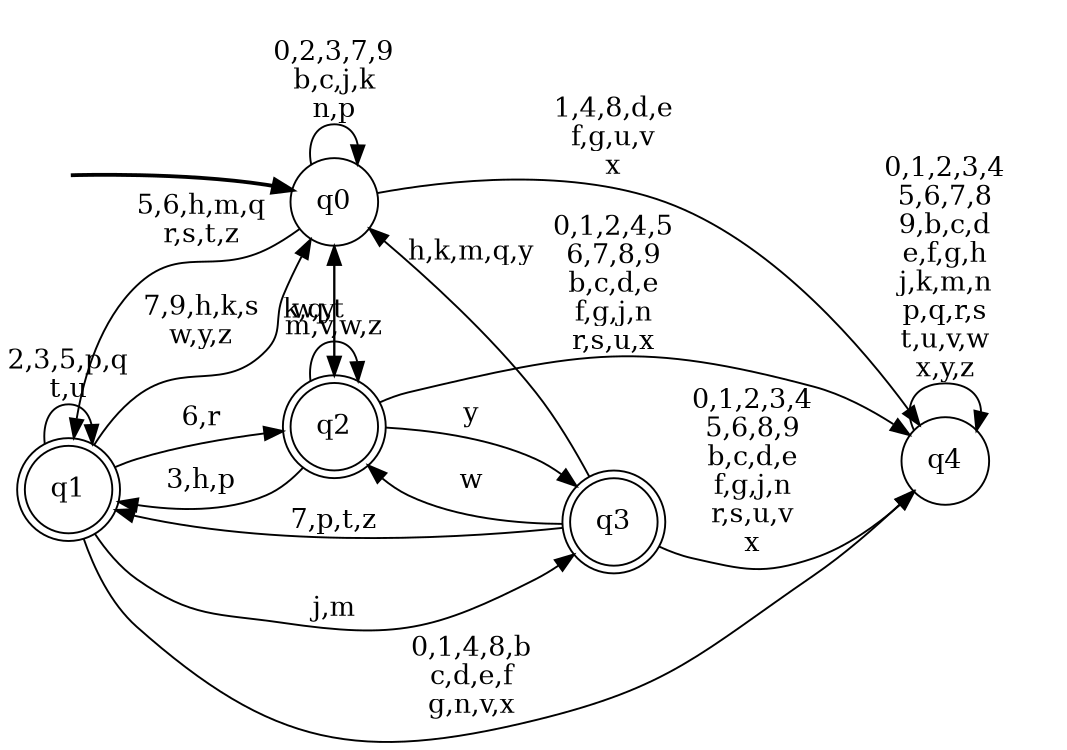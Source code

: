 digraph BlueStar {
__start0 [style = invis, shape = none, label = "", width = 0, height = 0];

rankdir=LR;
size="8,5";

s0 [style="filled", color="black", fillcolor="white" shape="circle", label="q0"];
s1 [style="rounded,filled", color="black", fillcolor="white" shape="doublecircle", label="q1"];
s2 [style="rounded,filled", color="black", fillcolor="white" shape="doublecircle", label="q2"];
s3 [style="rounded,filled", color="black", fillcolor="white" shape="doublecircle", label="q3"];
s4 [style="filled", color="black", fillcolor="white" shape="circle", label="q4"];
subgraph cluster_main { 
	graph [pad=".75", ranksep="0.15", nodesep="0.15"];
	 style=invis; 
	__start0 -> s0 [penwidth=2];
}
s0 -> s0 [label="0,2,3,7,9\nb,c,j,k\nn,p"];
s0 -> s1 [label="5,6,h,m,q\nr,s,t,z"];
s0 -> s2 [label="w,y"];
s0 -> s4 [label="1,4,8,d,e\nf,g,u,v\nx"];
s1 -> s0 [label="7,9,h,k,s\nw,y,z"];
s1 -> s1 [label="2,3,5,p,q\nt,u"];
s1 -> s2 [label="6,r"];
s1 -> s3 [label="j,m"];
s1 -> s4 [label="0,1,4,8,b\nc,d,e,f\ng,n,v,x"];
s2 -> s0 [label="k,q,t"];
s2 -> s1 [label="3,h,p"];
s2 -> s2 [label="m,v,w,z"];
s2 -> s3 [label="y"];
s2 -> s4 [label="0,1,2,4,5\n6,7,8,9\nb,c,d,e\nf,g,j,n\nr,s,u,x"];
s3 -> s0 [label="h,k,m,q,y"];
s3 -> s1 [label="7,p,t,z"];
s3 -> s2 [label="w"];
s3 -> s4 [label="0,1,2,3,4\n5,6,8,9\nb,c,d,e\nf,g,j,n\nr,s,u,v\nx"];
s4 -> s4 [label="0,1,2,3,4\n5,6,7,8\n9,b,c,d\ne,f,g,h\nj,k,m,n\np,q,r,s\nt,u,v,w\nx,y,z"];

}